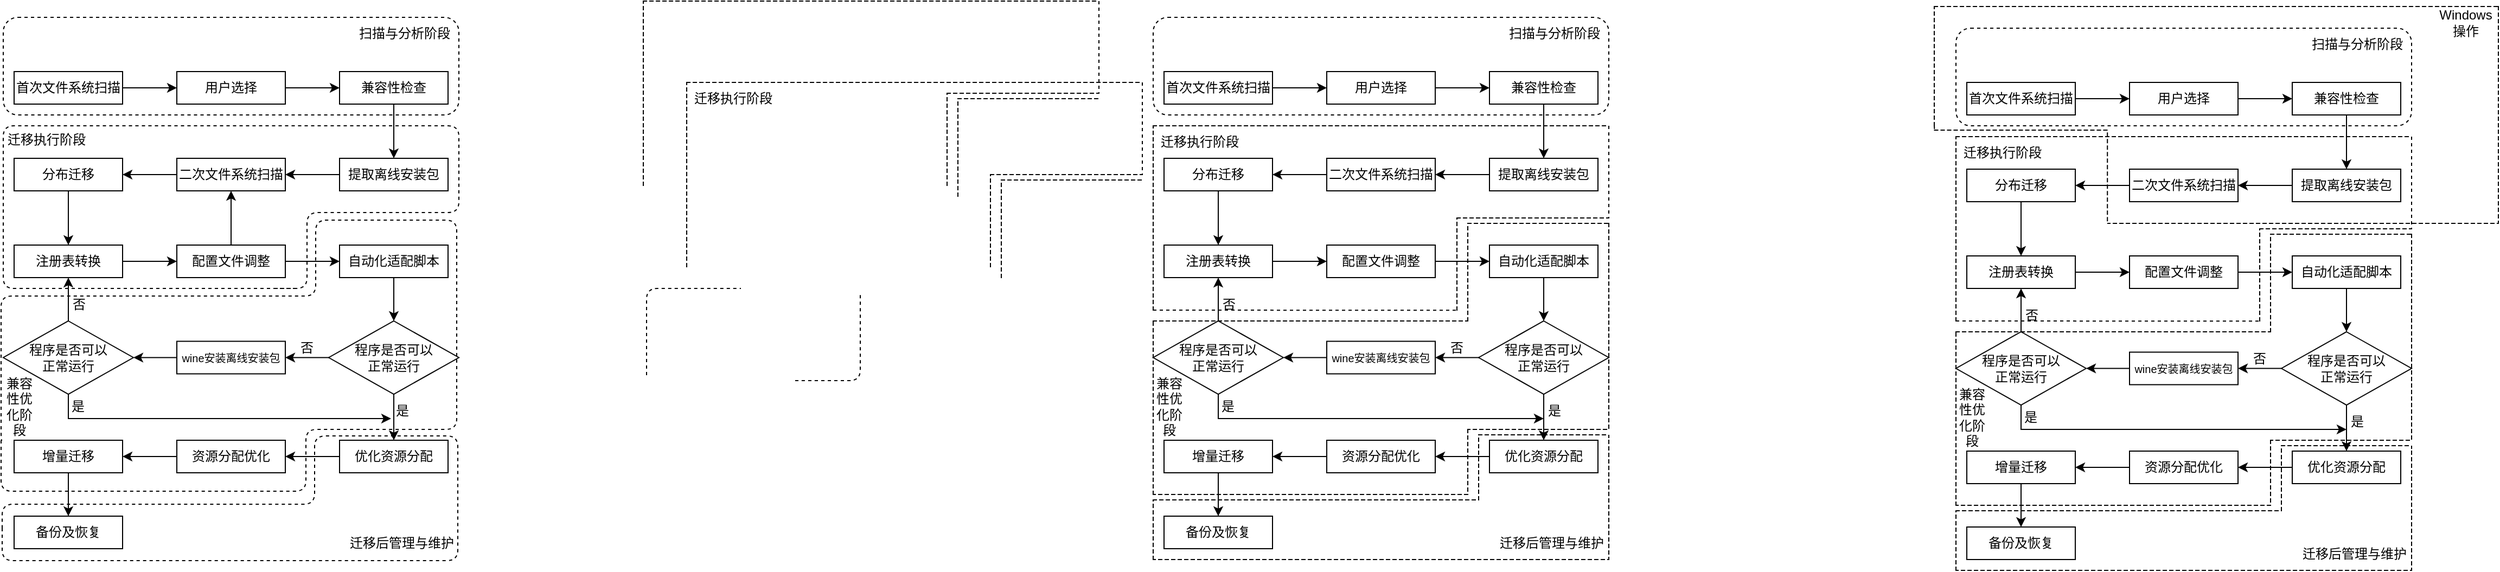 <mxfile version="24.7.7">
  <diagram name="第 1 页" id="iJOloe9h4fb-FLFsdx1a">
    <mxGraphModel dx="3088" dy="704" grid="1" gridSize="10" guides="1" tooltips="1" connect="1" arrows="1" fold="1" page="1" pageScale="1" pageWidth="827" pageHeight="1169" math="0" shadow="0">
      <root>
        <mxCell id="0" />
        <mxCell id="1" parent="0" />
        <mxCell id="-npDo6tnjvwdaDKvqoxq-53" style="edgeStyle=orthogonalEdgeStyle;rounded=0;orthogonalLoop=1;jettySize=auto;html=1;exitX=1;exitY=0.5;exitDx=0;exitDy=0;entryX=0;entryY=0.5;entryDx=0;entryDy=0;" edge="1" parent="1" source="-npDo6tnjvwdaDKvqoxq-4" target="-npDo6tnjvwdaDKvqoxq-5">
          <mxGeometry relative="1" as="geometry" />
        </mxCell>
        <mxCell id="-npDo6tnjvwdaDKvqoxq-4" value="用户选择" style="rounded=0;whiteSpace=wrap;html=1;" vertex="1" parent="1">
          <mxGeometry x="60" y="200" width="100" height="30" as="geometry" />
        </mxCell>
        <mxCell id="-npDo6tnjvwdaDKvqoxq-54" style="edgeStyle=orthogonalEdgeStyle;rounded=0;orthogonalLoop=1;jettySize=auto;html=1;exitX=0.5;exitY=1;exitDx=0;exitDy=0;entryX=0.5;entryY=0;entryDx=0;entryDy=0;" edge="1" parent="1" source="-npDo6tnjvwdaDKvqoxq-5" target="-npDo6tnjvwdaDKvqoxq-6">
          <mxGeometry relative="1" as="geometry" />
        </mxCell>
        <mxCell id="-npDo6tnjvwdaDKvqoxq-5" value="兼容性检查" style="rounded=0;whiteSpace=wrap;html=1;" vertex="1" parent="1">
          <mxGeometry x="210" y="200" width="100" height="30" as="geometry" />
        </mxCell>
        <mxCell id="-npDo6tnjvwdaDKvqoxq-55" style="edgeStyle=orthogonalEdgeStyle;rounded=0;orthogonalLoop=1;jettySize=auto;html=1;exitX=0;exitY=0.5;exitDx=0;exitDy=0;entryX=1;entryY=0.5;entryDx=0;entryDy=0;" edge="1" parent="1" source="-npDo6tnjvwdaDKvqoxq-6" target="-npDo6tnjvwdaDKvqoxq-8">
          <mxGeometry relative="1" as="geometry" />
        </mxCell>
        <mxCell id="-npDo6tnjvwdaDKvqoxq-6" value="提取离线安装包" style="rounded=0;whiteSpace=wrap;html=1;" vertex="1" parent="1">
          <mxGeometry x="210" y="280" width="100" height="30" as="geometry" />
        </mxCell>
        <mxCell id="-npDo6tnjvwdaDKvqoxq-56" style="edgeStyle=orthogonalEdgeStyle;rounded=0;orthogonalLoop=1;jettySize=auto;html=1;exitX=0;exitY=0.5;exitDx=0;exitDy=0;entryX=1;entryY=0.5;entryDx=0;entryDy=0;" edge="1" parent="1" source="-npDo6tnjvwdaDKvqoxq-8" target="-npDo6tnjvwdaDKvqoxq-9">
          <mxGeometry relative="1" as="geometry" />
        </mxCell>
        <mxCell id="-npDo6tnjvwdaDKvqoxq-8" value="二次文件系统扫描" style="rounded=0;whiteSpace=wrap;html=1;" vertex="1" parent="1">
          <mxGeometry x="60" y="280" width="100" height="30" as="geometry" />
        </mxCell>
        <mxCell id="-npDo6tnjvwdaDKvqoxq-57" style="edgeStyle=orthogonalEdgeStyle;rounded=0;orthogonalLoop=1;jettySize=auto;html=1;exitX=0.5;exitY=1;exitDx=0;exitDy=0;entryX=0.5;entryY=0;entryDx=0;entryDy=0;" edge="1" parent="1" source="-npDo6tnjvwdaDKvqoxq-9" target="-npDo6tnjvwdaDKvqoxq-10">
          <mxGeometry relative="1" as="geometry" />
        </mxCell>
        <mxCell id="-npDo6tnjvwdaDKvqoxq-9" value="分布迁移" style="rounded=0;whiteSpace=wrap;html=1;" vertex="1" parent="1">
          <mxGeometry x="-90" y="280" width="100" height="30" as="geometry" />
        </mxCell>
        <mxCell id="-npDo6tnjvwdaDKvqoxq-58" style="edgeStyle=orthogonalEdgeStyle;rounded=0;orthogonalLoop=1;jettySize=auto;html=1;exitX=1;exitY=0.5;exitDx=0;exitDy=0;entryX=0;entryY=0.5;entryDx=0;entryDy=0;" edge="1" parent="1" source="-npDo6tnjvwdaDKvqoxq-10" target="-npDo6tnjvwdaDKvqoxq-11">
          <mxGeometry relative="1" as="geometry" />
        </mxCell>
        <mxCell id="-npDo6tnjvwdaDKvqoxq-10" value="注册表转换" style="rounded=0;whiteSpace=wrap;html=1;" vertex="1" parent="1">
          <mxGeometry x="-90" y="360" width="100" height="30" as="geometry" />
        </mxCell>
        <mxCell id="-npDo6tnjvwdaDKvqoxq-59" style="edgeStyle=orthogonalEdgeStyle;rounded=0;orthogonalLoop=1;jettySize=auto;html=1;exitX=1;exitY=0.5;exitDx=0;exitDy=0;entryX=0;entryY=0.5;entryDx=0;entryDy=0;" edge="1" parent="1" source="-npDo6tnjvwdaDKvqoxq-11" target="-npDo6tnjvwdaDKvqoxq-12">
          <mxGeometry relative="1" as="geometry" />
        </mxCell>
        <mxCell id="-npDo6tnjvwdaDKvqoxq-11" value="配置文件调整" style="rounded=0;whiteSpace=wrap;html=1;" vertex="1" parent="1">
          <mxGeometry x="60" y="360" width="100" height="30" as="geometry" />
        </mxCell>
        <mxCell id="-npDo6tnjvwdaDKvqoxq-60" style="edgeStyle=orthogonalEdgeStyle;rounded=0;orthogonalLoop=1;jettySize=auto;html=1;exitX=0.5;exitY=1;exitDx=0;exitDy=0;entryX=0.5;entryY=0;entryDx=0;entryDy=0;" edge="1" parent="1" source="-npDo6tnjvwdaDKvqoxq-12" target="-npDo6tnjvwdaDKvqoxq-14">
          <mxGeometry relative="1" as="geometry" />
        </mxCell>
        <mxCell id="-npDo6tnjvwdaDKvqoxq-12" value="自动化适配脚本" style="rounded=0;whiteSpace=wrap;html=1;" vertex="1" parent="1">
          <mxGeometry x="210" y="360" width="100" height="30" as="geometry" />
        </mxCell>
        <mxCell id="-npDo6tnjvwdaDKvqoxq-61" style="edgeStyle=orthogonalEdgeStyle;rounded=0;orthogonalLoop=1;jettySize=auto;html=1;exitX=0;exitY=0.5;exitDx=0;exitDy=0;entryX=1;entryY=0.5;entryDx=0;entryDy=0;" edge="1" parent="1" source="-npDo6tnjvwdaDKvqoxq-14" target="-npDo6tnjvwdaDKvqoxq-20">
          <mxGeometry relative="1" as="geometry" />
        </mxCell>
        <mxCell id="-npDo6tnjvwdaDKvqoxq-64" style="edgeStyle=orthogonalEdgeStyle;rounded=0;orthogonalLoop=1;jettySize=auto;html=1;exitX=0.5;exitY=1;exitDx=0;exitDy=0;entryX=0.5;entryY=0;entryDx=0;entryDy=0;" edge="1" parent="1" source="-npDo6tnjvwdaDKvqoxq-14" target="-npDo6tnjvwdaDKvqoxq-15">
          <mxGeometry relative="1" as="geometry" />
        </mxCell>
        <mxCell id="-npDo6tnjvwdaDKvqoxq-14" value="程序是否可以&lt;div&gt;正常运行&lt;/div&gt;" style="rhombus;whiteSpace=wrap;html=1;" vertex="1" parent="1">
          <mxGeometry x="200" y="430" width="120" height="67.5" as="geometry" />
        </mxCell>
        <mxCell id="-npDo6tnjvwdaDKvqoxq-65" style="edgeStyle=orthogonalEdgeStyle;rounded=0;orthogonalLoop=1;jettySize=auto;html=1;exitX=0;exitY=0.5;exitDx=0;exitDy=0;entryX=1;entryY=0.5;entryDx=0;entryDy=0;" edge="1" parent="1" source="-npDo6tnjvwdaDKvqoxq-15" target="-npDo6tnjvwdaDKvqoxq-16">
          <mxGeometry relative="1" as="geometry" />
        </mxCell>
        <mxCell id="-npDo6tnjvwdaDKvqoxq-15" value="优化资源分配" style="rounded=0;whiteSpace=wrap;html=1;" vertex="1" parent="1">
          <mxGeometry x="210" y="540" width="100" height="30" as="geometry" />
        </mxCell>
        <mxCell id="-npDo6tnjvwdaDKvqoxq-66" style="edgeStyle=orthogonalEdgeStyle;rounded=0;orthogonalLoop=1;jettySize=auto;html=1;exitX=0;exitY=0.5;exitDx=0;exitDy=0;entryX=1;entryY=0.5;entryDx=0;entryDy=0;" edge="1" parent="1" source="-npDo6tnjvwdaDKvqoxq-16" target="-npDo6tnjvwdaDKvqoxq-17">
          <mxGeometry relative="1" as="geometry" />
        </mxCell>
        <mxCell id="-npDo6tnjvwdaDKvqoxq-16" value="资源分配优化" style="rounded=0;whiteSpace=wrap;html=1;" vertex="1" parent="1">
          <mxGeometry x="60" y="540" width="100" height="30" as="geometry" />
        </mxCell>
        <mxCell id="-npDo6tnjvwdaDKvqoxq-67" style="edgeStyle=orthogonalEdgeStyle;rounded=0;orthogonalLoop=1;jettySize=auto;html=1;exitX=0.5;exitY=1;exitDx=0;exitDy=0;entryX=0.5;entryY=0;entryDx=0;entryDy=0;" edge="1" parent="1" source="-npDo6tnjvwdaDKvqoxq-17" target="-npDo6tnjvwdaDKvqoxq-18">
          <mxGeometry relative="1" as="geometry" />
        </mxCell>
        <mxCell id="-npDo6tnjvwdaDKvqoxq-17" value="增量迁移" style="rounded=0;whiteSpace=wrap;html=1;" vertex="1" parent="1">
          <mxGeometry x="-90" y="540" width="100" height="30" as="geometry" />
        </mxCell>
        <mxCell id="-npDo6tnjvwdaDKvqoxq-18" value="备份及恢复" style="rounded=0;whiteSpace=wrap;html=1;" vertex="1" parent="1">
          <mxGeometry x="-90" y="610" width="100" height="30" as="geometry" />
        </mxCell>
        <mxCell id="-npDo6tnjvwdaDKvqoxq-52" style="edgeStyle=orthogonalEdgeStyle;rounded=0;orthogonalLoop=1;jettySize=auto;html=1;exitX=1;exitY=0.5;exitDx=0;exitDy=0;entryX=0;entryY=0.5;entryDx=0;entryDy=0;" edge="1" parent="1" source="-npDo6tnjvwdaDKvqoxq-19" target="-npDo6tnjvwdaDKvqoxq-4">
          <mxGeometry relative="1" as="geometry" />
        </mxCell>
        <mxCell id="-npDo6tnjvwdaDKvqoxq-19" value="首次文件系统扫描" style="rounded=0;whiteSpace=wrap;html=1;" vertex="1" parent="1">
          <mxGeometry x="-90" y="200" width="100" height="30" as="geometry" />
        </mxCell>
        <mxCell id="-npDo6tnjvwdaDKvqoxq-63" style="edgeStyle=orthogonalEdgeStyle;rounded=0;orthogonalLoop=1;jettySize=auto;html=1;exitX=0;exitY=0.5;exitDx=0;exitDy=0;entryX=1;entryY=0.5;entryDx=0;entryDy=0;" edge="1" parent="1" source="-npDo6tnjvwdaDKvqoxq-20" target="-npDo6tnjvwdaDKvqoxq-21">
          <mxGeometry relative="1" as="geometry" />
        </mxCell>
        <mxCell id="-npDo6tnjvwdaDKvqoxq-20" value="wine安装离线安装包" style="rounded=0;whiteSpace=wrap;html=1;fontSize=10;" vertex="1" parent="1">
          <mxGeometry x="60" y="448.75" width="100" height="30" as="geometry" />
        </mxCell>
        <mxCell id="-npDo6tnjvwdaDKvqoxq-69" style="edgeStyle=orthogonalEdgeStyle;rounded=0;orthogonalLoop=1;jettySize=auto;html=1;exitX=0.5;exitY=0;exitDx=0;exitDy=0;entryX=0.5;entryY=1;entryDx=0;entryDy=0;" edge="1" parent="1" source="-npDo6tnjvwdaDKvqoxq-21" target="-npDo6tnjvwdaDKvqoxq-10">
          <mxGeometry relative="1" as="geometry" />
        </mxCell>
        <mxCell id="-npDo6tnjvwdaDKvqoxq-21" value="程序是否可以&lt;div&gt;正常运行&lt;/div&gt;" style="rhombus;whiteSpace=wrap;html=1;" vertex="1" parent="1">
          <mxGeometry x="-100" y="430" width="120" height="67.5" as="geometry" />
        </mxCell>
        <mxCell id="-npDo6tnjvwdaDKvqoxq-62" value="否" style="text;strokeColor=none;align=center;fillColor=none;html=1;verticalAlign=middle;whiteSpace=wrap;rounded=0;" vertex="1" parent="1">
          <mxGeometry x="150" y="440" width="60" height="30" as="geometry" />
        </mxCell>
        <mxCell id="-npDo6tnjvwdaDKvqoxq-68" value="是" style="text;strokeColor=none;align=center;fillColor=none;html=1;verticalAlign=middle;whiteSpace=wrap;rounded=0;" vertex="1" parent="1">
          <mxGeometry x="240" y="497.5" width="60" height="30" as="geometry" />
        </mxCell>
        <mxCell id="-npDo6tnjvwdaDKvqoxq-70" value="否" style="text;strokeColor=none;align=center;fillColor=none;html=1;verticalAlign=middle;whiteSpace=wrap;rounded=0;" vertex="1" parent="1">
          <mxGeometry x="-60" y="400" width="60" height="30" as="geometry" />
        </mxCell>
        <mxCell id="-npDo6tnjvwdaDKvqoxq-71" style="edgeStyle=orthogonalEdgeStyle;rounded=0;orthogonalLoop=1;jettySize=auto;html=1;exitX=0.5;exitY=1;exitDx=0;exitDy=0;entryX=0.333;entryY=0.75;entryDx=0;entryDy=0;entryPerimeter=0;" edge="1" parent="1" source="-npDo6tnjvwdaDKvqoxq-21" target="-npDo6tnjvwdaDKvqoxq-68">
          <mxGeometry relative="1" as="geometry" />
        </mxCell>
        <mxCell id="-npDo6tnjvwdaDKvqoxq-72" value="是" style="text;strokeColor=none;align=center;fillColor=none;html=1;verticalAlign=middle;whiteSpace=wrap;rounded=0;" vertex="1" parent="1">
          <mxGeometry x="-61" y="494" width="60" height="30" as="geometry" />
        </mxCell>
        <mxCell id="-npDo6tnjvwdaDKvqoxq-74" value="" style="rounded=1;whiteSpace=wrap;html=1;fillColor=none;dashed=1;" vertex="1" parent="1">
          <mxGeometry x="-100" y="150" width="420" height="90" as="geometry" />
        </mxCell>
        <mxCell id="-npDo6tnjvwdaDKvqoxq-75" value="扫描与分析阶段" style="text;strokeColor=none;align=center;fillColor=none;html=1;verticalAlign=middle;whiteSpace=wrap;rounded=0;" vertex="1" parent="1">
          <mxGeometry x="220" y="150" width="100" height="30" as="geometry" />
        </mxCell>
        <mxCell id="-npDo6tnjvwdaDKvqoxq-87" value="" style="edgeStyle=none;orthogonalLoop=1;jettySize=auto;html=1;rounded=0;" edge="1" parent="1">
          <mxGeometry width="80" relative="1" as="geometry">
            <mxPoint x="320" y="300" as="sourcePoint" />
            <mxPoint x="320" y="300" as="targetPoint" />
            <Array as="points" />
          </mxGeometry>
        </mxCell>
        <mxCell id="-npDo6tnjvwdaDKvqoxq-94" style="edgeStyle=none;rounded=0;orthogonalLoop=1;jettySize=auto;html=1;exitX=0;exitY=1;exitDx=0;exitDy=0;entryX=0.676;entryY=1.001;entryDx=0;entryDy=0;entryPerimeter=0;dashed=1;endArrow=none;endFill=0;" edge="1" parent="1" source="-npDo6tnjvwdaDKvqoxq-92">
          <mxGeometry relative="1" as="geometry">
            <mxPoint x="-103.92" y="420" as="sourcePoint" />
            <mxPoint x="180.0" y="420.16" as="targetPoint" />
          </mxGeometry>
        </mxCell>
        <mxCell id="-npDo6tnjvwdaDKvqoxq-96" value="" style="group;rounded=1;dashed=1;" vertex="1" connectable="0" parent="1">
          <mxGeometry x="-100" y="250" width="420" height="180" as="geometry" />
        </mxCell>
        <mxCell id="-npDo6tnjvwdaDKvqoxq-92" value="" style="shape=partialRectangle;whiteSpace=wrap;html=1;bottom=0;right=0;fillColor=none;dashed=1;" vertex="1" parent="-npDo6tnjvwdaDKvqoxq-96">
          <mxGeometry width="420" height="170" as="geometry" />
        </mxCell>
        <mxCell id="-npDo6tnjvwdaDKvqoxq-93" value="" style="shape=partialRectangle;whiteSpace=wrap;html=1;bottom=0;right=0;fillColor=none;dashed=1;" vertex="1" parent="-npDo6tnjvwdaDKvqoxq-96">
          <mxGeometry x="280" y="85" width="140" height="85" as="geometry" />
        </mxCell>
        <mxCell id="-npDo6tnjvwdaDKvqoxq-95" style="edgeStyle=none;rounded=0;orthogonalLoop=1;jettySize=auto;html=1;exitX=1;exitY=0;exitDx=0;exitDy=0;entryX=1;entryY=0.5;entryDx=0;entryDy=0;dashed=1;endArrow=none;endFill=0;" edge="1" parent="-npDo6tnjvwdaDKvqoxq-96" source="-npDo6tnjvwdaDKvqoxq-92" target="-npDo6tnjvwdaDKvqoxq-92">
          <mxGeometry relative="1" as="geometry" />
        </mxCell>
        <mxCell id="-npDo6tnjvwdaDKvqoxq-97" value="迁移执行阶段" style="text;strokeColor=none;align=center;fillColor=none;html=1;verticalAlign=middle;whiteSpace=wrap;rounded=0;" vertex="1" parent="-npDo6tnjvwdaDKvqoxq-96">
          <mxGeometry x="3" width="80" height="30" as="geometry" />
        </mxCell>
        <mxCell id="-npDo6tnjvwdaDKvqoxq-98" value="" style="shape=partialRectangle;whiteSpace=wrap;html=1;bottom=0;right=0;fillColor=none;dashed=1;" vertex="1" parent="-npDo6tnjvwdaDKvqoxq-96">
          <mxGeometry x="290" y="90" width="130" height="90" as="geometry" />
        </mxCell>
        <mxCell id="-npDo6tnjvwdaDKvqoxq-99" value="" style="shape=partialRectangle;whiteSpace=wrap;html=1;bottom=0;right=0;fillColor=none;dashed=1;" vertex="1" parent="1">
          <mxGeometry x="-100" y="430" width="290" height="160" as="geometry" />
        </mxCell>
        <mxCell id="-npDo6tnjvwdaDKvqoxq-100" value="" style="shape=partialRectangle;whiteSpace=wrap;html=1;top=0;left=0;fillColor=none;dashed=1;" vertex="1" parent="1">
          <mxGeometry x="-100" y="530" width="290" height="60" as="geometry" />
        </mxCell>
        <mxCell id="-npDo6tnjvwdaDKvqoxq-101" value="" style="shape=partialRectangle;whiteSpace=wrap;html=1;top=0;left=0;fillColor=none;dashed=1;" vertex="1" parent="1">
          <mxGeometry x="190" y="340" width="130" height="190" as="geometry" />
        </mxCell>
        <mxCell id="-npDo6tnjvwdaDKvqoxq-103" value="兼容性优化阶段" style="text;strokeColor=none;align=center;fillColor=none;html=1;verticalAlign=middle;whiteSpace=wrap;rounded=0;" vertex="1" parent="1">
          <mxGeometry x="-100" y="494" width="30" height="30" as="geometry" />
        </mxCell>
        <mxCell id="-npDo6tnjvwdaDKvqoxq-106" value="" style="shape=partialRectangle;whiteSpace=wrap;html=1;bottom=0;right=0;fillColor=none;dashed=1;" vertex="1" parent="1">
          <mxGeometry x="-100" y="595" width="300" height="55" as="geometry" />
        </mxCell>
        <mxCell id="-npDo6tnjvwdaDKvqoxq-107" value="" style="shape=partialRectangle;whiteSpace=wrap;html=1;bottom=0;right=0;fillColor=none;dashed=1;" vertex="1" parent="1">
          <mxGeometry x="200" y="535" width="120" height="60" as="geometry" />
        </mxCell>
        <mxCell id="-npDo6tnjvwdaDKvqoxq-109" value="" style="shape=partialRectangle;whiteSpace=wrap;html=1;top=0;left=0;fillColor=none;dashed=1;" vertex="1" parent="1">
          <mxGeometry x="-100" y="540" width="420" height="110" as="geometry" />
        </mxCell>
        <mxCell id="-npDo6tnjvwdaDKvqoxq-110" style="edgeStyle=none;rounded=0;orthogonalLoop=1;jettySize=auto;html=1;exitX=1;exitY=0;exitDx=0;exitDy=0;entryX=1;entryY=0.084;entryDx=0;entryDy=0;entryPerimeter=0;endArrow=none;endFill=0;dashed=1;" edge="1" parent="1" source="-npDo6tnjvwdaDKvqoxq-107" target="-npDo6tnjvwdaDKvqoxq-107">
          <mxGeometry relative="1" as="geometry" />
        </mxCell>
        <mxCell id="-npDo6tnjvwdaDKvqoxq-111" value="迁移后管理与维护" style="text;strokeColor=none;align=center;fillColor=none;html=1;verticalAlign=middle;whiteSpace=wrap;rounded=0;" vertex="1" parent="1">
          <mxGeometry x="215" y="620" width="105" height="30" as="geometry" />
        </mxCell>
        <mxCell id="-npDo6tnjvwdaDKvqoxq-112" style="edgeStyle=orthogonalEdgeStyle;rounded=0;orthogonalLoop=1;jettySize=auto;html=1;exitX=1;exitY=0.5;exitDx=0;exitDy=0;entryX=0;entryY=0.5;entryDx=0;entryDy=0;" edge="1" parent="1" source="-npDo6tnjvwdaDKvqoxq-113" target="-npDo6tnjvwdaDKvqoxq-115">
          <mxGeometry relative="1" as="geometry" />
        </mxCell>
        <mxCell id="-npDo6tnjvwdaDKvqoxq-113" value="用户选择" style="rounded=0;whiteSpace=wrap;html=1;" vertex="1" parent="1">
          <mxGeometry x="800" y="210" width="100" height="30" as="geometry" />
        </mxCell>
        <mxCell id="-npDo6tnjvwdaDKvqoxq-114" style="edgeStyle=orthogonalEdgeStyle;rounded=0;orthogonalLoop=1;jettySize=auto;html=1;exitX=0.5;exitY=1;exitDx=0;exitDy=0;entryX=0.5;entryY=0;entryDx=0;entryDy=0;" edge="1" parent="1" source="-npDo6tnjvwdaDKvqoxq-115" target="-npDo6tnjvwdaDKvqoxq-117">
          <mxGeometry relative="1" as="geometry" />
        </mxCell>
        <mxCell id="-npDo6tnjvwdaDKvqoxq-115" value="兼容性检查" style="rounded=0;whiteSpace=wrap;html=1;" vertex="1" parent="1">
          <mxGeometry x="950" y="210" width="100" height="30" as="geometry" />
        </mxCell>
        <mxCell id="-npDo6tnjvwdaDKvqoxq-116" style="edgeStyle=orthogonalEdgeStyle;rounded=0;orthogonalLoop=1;jettySize=auto;html=1;exitX=0;exitY=0.5;exitDx=0;exitDy=0;entryX=1;entryY=0.5;entryDx=0;entryDy=0;" edge="1" parent="1" source="-npDo6tnjvwdaDKvqoxq-117" target="-npDo6tnjvwdaDKvqoxq-119">
          <mxGeometry relative="1" as="geometry" />
        </mxCell>
        <mxCell id="-npDo6tnjvwdaDKvqoxq-117" value="提取离线安装包" style="rounded=0;whiteSpace=wrap;html=1;" vertex="1" parent="1">
          <mxGeometry x="950" y="290" width="100" height="30" as="geometry" />
        </mxCell>
        <mxCell id="-npDo6tnjvwdaDKvqoxq-118" style="edgeStyle=orthogonalEdgeStyle;rounded=0;orthogonalLoop=1;jettySize=auto;html=1;exitX=0;exitY=0.5;exitDx=0;exitDy=0;entryX=1;entryY=0.5;entryDx=0;entryDy=0;" edge="1" parent="1" source="-npDo6tnjvwdaDKvqoxq-119" target="-npDo6tnjvwdaDKvqoxq-121">
          <mxGeometry relative="1" as="geometry" />
        </mxCell>
        <mxCell id="-npDo6tnjvwdaDKvqoxq-119" value="二次文件系统扫描" style="rounded=0;whiteSpace=wrap;html=1;" vertex="1" parent="1">
          <mxGeometry x="800" y="290" width="100" height="30" as="geometry" />
        </mxCell>
        <mxCell id="-npDo6tnjvwdaDKvqoxq-120" style="edgeStyle=orthogonalEdgeStyle;rounded=0;orthogonalLoop=1;jettySize=auto;html=1;exitX=0.5;exitY=1;exitDx=0;exitDy=0;entryX=0.5;entryY=0;entryDx=0;entryDy=0;" edge="1" parent="1" source="-npDo6tnjvwdaDKvqoxq-121" target="-npDo6tnjvwdaDKvqoxq-123">
          <mxGeometry relative="1" as="geometry" />
        </mxCell>
        <mxCell id="-npDo6tnjvwdaDKvqoxq-121" value="分布迁移" style="rounded=0;whiteSpace=wrap;html=1;" vertex="1" parent="1">
          <mxGeometry x="650" y="290" width="100" height="30" as="geometry" />
        </mxCell>
        <mxCell id="-npDo6tnjvwdaDKvqoxq-122" style="edgeStyle=orthogonalEdgeStyle;rounded=0;orthogonalLoop=1;jettySize=auto;html=1;exitX=1;exitY=0.5;exitDx=0;exitDy=0;entryX=0;entryY=0.5;entryDx=0;entryDy=0;" edge="1" parent="1" source="-npDo6tnjvwdaDKvqoxq-123" target="-npDo6tnjvwdaDKvqoxq-125">
          <mxGeometry relative="1" as="geometry" />
        </mxCell>
        <mxCell id="-npDo6tnjvwdaDKvqoxq-123" value="注册表转换" style="rounded=0;whiteSpace=wrap;html=1;" vertex="1" parent="1">
          <mxGeometry x="650" y="370" width="100" height="30" as="geometry" />
        </mxCell>
        <mxCell id="-npDo6tnjvwdaDKvqoxq-124" style="edgeStyle=orthogonalEdgeStyle;rounded=0;orthogonalLoop=1;jettySize=auto;html=1;exitX=1;exitY=0.5;exitDx=0;exitDy=0;entryX=0;entryY=0.5;entryDx=0;entryDy=0;" edge="1" parent="1" source="-npDo6tnjvwdaDKvqoxq-125" target="-npDo6tnjvwdaDKvqoxq-127">
          <mxGeometry relative="1" as="geometry" />
        </mxCell>
        <mxCell id="-npDo6tnjvwdaDKvqoxq-125" value="配置文件调整" style="rounded=0;whiteSpace=wrap;html=1;" vertex="1" parent="1">
          <mxGeometry x="800" y="370" width="100" height="30" as="geometry" />
        </mxCell>
        <mxCell id="-npDo6tnjvwdaDKvqoxq-126" style="edgeStyle=orthogonalEdgeStyle;rounded=0;orthogonalLoop=1;jettySize=auto;html=1;exitX=0.5;exitY=1;exitDx=0;exitDy=0;entryX=0.5;entryY=0;entryDx=0;entryDy=0;" edge="1" parent="1" source="-npDo6tnjvwdaDKvqoxq-127" target="-npDo6tnjvwdaDKvqoxq-130">
          <mxGeometry relative="1" as="geometry" />
        </mxCell>
        <mxCell id="-npDo6tnjvwdaDKvqoxq-127" value="自动化适配脚本" style="rounded=0;whiteSpace=wrap;html=1;" vertex="1" parent="1">
          <mxGeometry x="950" y="370" width="100" height="30" as="geometry" />
        </mxCell>
        <mxCell id="-npDo6tnjvwdaDKvqoxq-128" style="edgeStyle=orthogonalEdgeStyle;rounded=0;orthogonalLoop=1;jettySize=auto;html=1;exitX=0;exitY=0.5;exitDx=0;exitDy=0;entryX=1;entryY=0.5;entryDx=0;entryDy=0;" edge="1" parent="1" source="-npDo6tnjvwdaDKvqoxq-130" target="-npDo6tnjvwdaDKvqoxq-141">
          <mxGeometry relative="1" as="geometry" />
        </mxCell>
        <mxCell id="-npDo6tnjvwdaDKvqoxq-129" style="edgeStyle=orthogonalEdgeStyle;rounded=0;orthogonalLoop=1;jettySize=auto;html=1;exitX=0.5;exitY=1;exitDx=0;exitDy=0;entryX=0.5;entryY=0;entryDx=0;entryDy=0;" edge="1" parent="1" source="-npDo6tnjvwdaDKvqoxq-130" target="-npDo6tnjvwdaDKvqoxq-132">
          <mxGeometry relative="1" as="geometry" />
        </mxCell>
        <mxCell id="-npDo6tnjvwdaDKvqoxq-130" value="程序是否可以&lt;div&gt;正常运行&lt;/div&gt;" style="rhombus;whiteSpace=wrap;html=1;" vertex="1" parent="1">
          <mxGeometry x="940" y="440" width="120" height="67.5" as="geometry" />
        </mxCell>
        <mxCell id="-npDo6tnjvwdaDKvqoxq-131" style="edgeStyle=orthogonalEdgeStyle;rounded=0;orthogonalLoop=1;jettySize=auto;html=1;exitX=0;exitY=0.5;exitDx=0;exitDy=0;entryX=1;entryY=0.5;entryDx=0;entryDy=0;" edge="1" parent="1" source="-npDo6tnjvwdaDKvqoxq-132" target="-npDo6tnjvwdaDKvqoxq-134">
          <mxGeometry relative="1" as="geometry" />
        </mxCell>
        <mxCell id="-npDo6tnjvwdaDKvqoxq-132" value="优化资源分配" style="rounded=0;whiteSpace=wrap;html=1;" vertex="1" parent="1">
          <mxGeometry x="950" y="550" width="100" height="30" as="geometry" />
        </mxCell>
        <mxCell id="-npDo6tnjvwdaDKvqoxq-133" style="edgeStyle=orthogonalEdgeStyle;rounded=0;orthogonalLoop=1;jettySize=auto;html=1;exitX=0;exitY=0.5;exitDx=0;exitDy=0;entryX=1;entryY=0.5;entryDx=0;entryDy=0;" edge="1" parent="1" source="-npDo6tnjvwdaDKvqoxq-134" target="-npDo6tnjvwdaDKvqoxq-136">
          <mxGeometry relative="1" as="geometry" />
        </mxCell>
        <mxCell id="-npDo6tnjvwdaDKvqoxq-134" value="资源分配优化" style="rounded=0;whiteSpace=wrap;html=1;" vertex="1" parent="1">
          <mxGeometry x="800" y="550" width="100" height="30" as="geometry" />
        </mxCell>
        <mxCell id="-npDo6tnjvwdaDKvqoxq-135" style="edgeStyle=orthogonalEdgeStyle;rounded=0;orthogonalLoop=1;jettySize=auto;html=1;exitX=0.5;exitY=1;exitDx=0;exitDy=0;entryX=0.5;entryY=0;entryDx=0;entryDy=0;" edge="1" parent="1" source="-npDo6tnjvwdaDKvqoxq-136" target="-npDo6tnjvwdaDKvqoxq-137">
          <mxGeometry relative="1" as="geometry" />
        </mxCell>
        <mxCell id="-npDo6tnjvwdaDKvqoxq-136" value="增量迁移" style="rounded=0;whiteSpace=wrap;html=1;" vertex="1" parent="1">
          <mxGeometry x="650" y="550" width="100" height="30" as="geometry" />
        </mxCell>
        <mxCell id="-npDo6tnjvwdaDKvqoxq-137" value="备份及恢复" style="rounded=0;whiteSpace=wrap;html=1;" vertex="1" parent="1">
          <mxGeometry x="650" y="620" width="100" height="30" as="geometry" />
        </mxCell>
        <mxCell id="-npDo6tnjvwdaDKvqoxq-138" style="edgeStyle=orthogonalEdgeStyle;rounded=0;orthogonalLoop=1;jettySize=auto;html=1;exitX=1;exitY=0.5;exitDx=0;exitDy=0;entryX=0;entryY=0.5;entryDx=0;entryDy=0;" edge="1" parent="1" source="-npDo6tnjvwdaDKvqoxq-139" target="-npDo6tnjvwdaDKvqoxq-113">
          <mxGeometry relative="1" as="geometry" />
        </mxCell>
        <mxCell id="-npDo6tnjvwdaDKvqoxq-139" value="首次文件系统扫描" style="rounded=0;whiteSpace=wrap;html=1;" vertex="1" parent="1">
          <mxGeometry x="650" y="210" width="100" height="30" as="geometry" />
        </mxCell>
        <mxCell id="-npDo6tnjvwdaDKvqoxq-140" style="edgeStyle=orthogonalEdgeStyle;rounded=0;orthogonalLoop=1;jettySize=auto;html=1;exitX=0;exitY=0.5;exitDx=0;exitDy=0;entryX=1;entryY=0.5;entryDx=0;entryDy=0;" edge="1" parent="1" source="-npDo6tnjvwdaDKvqoxq-141" target="-npDo6tnjvwdaDKvqoxq-143">
          <mxGeometry relative="1" as="geometry" />
        </mxCell>
        <mxCell id="-npDo6tnjvwdaDKvqoxq-141" value="wine安装离线安装包" style="rounded=0;whiteSpace=wrap;html=1;fontSize=10;" vertex="1" parent="1">
          <mxGeometry x="800" y="458.75" width="100" height="30" as="geometry" />
        </mxCell>
        <mxCell id="-npDo6tnjvwdaDKvqoxq-142" style="edgeStyle=orthogonalEdgeStyle;rounded=0;orthogonalLoop=1;jettySize=auto;html=1;exitX=0.5;exitY=0;exitDx=0;exitDy=0;entryX=0.5;entryY=1;entryDx=0;entryDy=0;" edge="1" parent="1" source="-npDo6tnjvwdaDKvqoxq-143" target="-npDo6tnjvwdaDKvqoxq-123">
          <mxGeometry relative="1" as="geometry" />
        </mxCell>
        <mxCell id="-npDo6tnjvwdaDKvqoxq-143" value="程序是否可以&lt;div&gt;正常运行&lt;/div&gt;" style="rhombus;whiteSpace=wrap;html=1;" vertex="1" parent="1">
          <mxGeometry x="640" y="440" width="120" height="67.5" as="geometry" />
        </mxCell>
        <mxCell id="-npDo6tnjvwdaDKvqoxq-144" value="否" style="text;strokeColor=none;align=center;fillColor=none;html=1;verticalAlign=middle;whiteSpace=wrap;rounded=0;" vertex="1" parent="1">
          <mxGeometry x="890" y="450" width="60" height="30" as="geometry" />
        </mxCell>
        <mxCell id="-npDo6tnjvwdaDKvqoxq-145" value="是" style="text;strokeColor=none;align=center;fillColor=none;html=1;verticalAlign=middle;whiteSpace=wrap;rounded=0;" vertex="1" parent="1">
          <mxGeometry x="980" y="507.5" width="60" height="30" as="geometry" />
        </mxCell>
        <mxCell id="-npDo6tnjvwdaDKvqoxq-146" value="否" style="text;strokeColor=none;align=center;fillColor=none;html=1;verticalAlign=middle;whiteSpace=wrap;rounded=0;" vertex="1" parent="1">
          <mxGeometry x="680" y="410" width="60" height="30" as="geometry" />
        </mxCell>
        <mxCell id="-npDo6tnjvwdaDKvqoxq-147" style="edgeStyle=orthogonalEdgeStyle;rounded=0;orthogonalLoop=1;jettySize=auto;html=1;exitX=0.5;exitY=1;exitDx=0;exitDy=0;entryX=0.333;entryY=0.75;entryDx=0;entryDy=0;entryPerimeter=0;" edge="1" parent="1" source="-npDo6tnjvwdaDKvqoxq-143" target="-npDo6tnjvwdaDKvqoxq-145">
          <mxGeometry relative="1" as="geometry" />
        </mxCell>
        <mxCell id="-npDo6tnjvwdaDKvqoxq-148" value="是" style="text;strokeColor=none;align=center;fillColor=none;html=1;verticalAlign=middle;whiteSpace=wrap;rounded=0;" vertex="1" parent="1">
          <mxGeometry x="679" y="504" width="60" height="30" as="geometry" />
        </mxCell>
        <mxCell id="-npDo6tnjvwdaDKvqoxq-149" value="" style="rounded=1;whiteSpace=wrap;html=1;fillColor=none;dashed=1;" vertex="1" parent="1">
          <mxGeometry x="640" y="160" width="420" height="90" as="geometry" />
        </mxCell>
        <mxCell id="-npDo6tnjvwdaDKvqoxq-150" value="扫描与分析阶段" style="text;strokeColor=none;align=center;fillColor=none;html=1;verticalAlign=middle;whiteSpace=wrap;rounded=0;" vertex="1" parent="1">
          <mxGeometry x="960" y="160" width="100" height="30" as="geometry" />
        </mxCell>
        <mxCell id="-npDo6tnjvwdaDKvqoxq-151" value="" style="edgeStyle=none;orthogonalLoop=1;jettySize=auto;html=1;rounded=0;" edge="1" parent="1">
          <mxGeometry width="80" relative="1" as="geometry">
            <mxPoint x="1060" y="310" as="sourcePoint" />
            <mxPoint x="1060" y="310" as="targetPoint" />
            <Array as="points" />
          </mxGeometry>
        </mxCell>
        <mxCell id="-npDo6tnjvwdaDKvqoxq-152" style="edgeStyle=none;rounded=0;orthogonalLoop=1;jettySize=auto;html=1;exitX=0;exitY=1;exitDx=0;exitDy=0;entryX=0.676;entryY=1.001;entryDx=0;entryDy=0;entryPerimeter=0;dashed=1;endArrow=none;endFill=0;" edge="1" parent="1" source="-npDo6tnjvwdaDKvqoxq-154">
          <mxGeometry relative="1" as="geometry">
            <mxPoint x="636.08" y="430" as="sourcePoint" />
            <mxPoint x="920.0" y="430.16" as="targetPoint" />
          </mxGeometry>
        </mxCell>
        <mxCell id="-npDo6tnjvwdaDKvqoxq-153" value="" style="group;rounded=1;dashed=1;" vertex="1" connectable="0" parent="1">
          <mxGeometry x="640" y="260" width="420" height="180" as="geometry" />
        </mxCell>
        <mxCell id="-npDo6tnjvwdaDKvqoxq-154" value="" style="shape=partialRectangle;whiteSpace=wrap;html=1;bottom=0;right=0;fillColor=none;dashed=1;" vertex="1" parent="-npDo6tnjvwdaDKvqoxq-153">
          <mxGeometry width="420" height="170" as="geometry" />
        </mxCell>
        <mxCell id="-npDo6tnjvwdaDKvqoxq-155" value="" style="shape=partialRectangle;whiteSpace=wrap;html=1;bottom=0;right=0;fillColor=none;dashed=1;" vertex="1" parent="-npDo6tnjvwdaDKvqoxq-153">
          <mxGeometry x="280" y="85" width="140" height="85" as="geometry" />
        </mxCell>
        <mxCell id="-npDo6tnjvwdaDKvqoxq-156" style="edgeStyle=none;rounded=0;orthogonalLoop=1;jettySize=auto;html=1;exitX=1;exitY=0;exitDx=0;exitDy=0;entryX=1;entryY=0.5;entryDx=0;entryDy=0;dashed=1;endArrow=none;endFill=0;" edge="1" parent="-npDo6tnjvwdaDKvqoxq-153" source="-npDo6tnjvwdaDKvqoxq-154" target="-npDo6tnjvwdaDKvqoxq-154">
          <mxGeometry relative="1" as="geometry" />
        </mxCell>
        <mxCell id="-npDo6tnjvwdaDKvqoxq-157" value="迁移执行阶段" style="text;strokeColor=none;align=center;fillColor=none;html=1;verticalAlign=middle;whiteSpace=wrap;rounded=0;" vertex="1" parent="-npDo6tnjvwdaDKvqoxq-153">
          <mxGeometry x="3" width="80" height="30" as="geometry" />
        </mxCell>
        <mxCell id="-npDo6tnjvwdaDKvqoxq-158" value="" style="shape=partialRectangle;whiteSpace=wrap;html=1;bottom=0;right=0;fillColor=none;dashed=1;" vertex="1" parent="-npDo6tnjvwdaDKvqoxq-153">
          <mxGeometry x="290" y="90" width="130" height="90" as="geometry" />
        </mxCell>
        <mxCell id="-npDo6tnjvwdaDKvqoxq-159" value="" style="shape=partialRectangle;whiteSpace=wrap;html=1;bottom=0;right=0;fillColor=none;dashed=1;" vertex="1" parent="1">
          <mxGeometry x="640" y="440" width="290" height="160" as="geometry" />
        </mxCell>
        <mxCell id="-npDo6tnjvwdaDKvqoxq-160" value="" style="shape=partialRectangle;whiteSpace=wrap;html=1;top=0;left=0;fillColor=none;dashed=1;" vertex="1" parent="1">
          <mxGeometry x="640" y="540" width="290" height="60" as="geometry" />
        </mxCell>
        <mxCell id="-npDo6tnjvwdaDKvqoxq-161" value="" style="shape=partialRectangle;whiteSpace=wrap;html=1;top=0;left=0;fillColor=none;dashed=1;" vertex="1" parent="1">
          <mxGeometry x="930" y="350" width="130" height="190" as="geometry" />
        </mxCell>
        <mxCell id="-npDo6tnjvwdaDKvqoxq-162" value="兼容性优化阶段" style="text;strokeColor=none;align=center;fillColor=none;html=1;verticalAlign=middle;whiteSpace=wrap;rounded=0;" vertex="1" parent="1">
          <mxGeometry x="640" y="504" width="30" height="30" as="geometry" />
        </mxCell>
        <mxCell id="-npDo6tnjvwdaDKvqoxq-163" value="" style="shape=partialRectangle;whiteSpace=wrap;html=1;bottom=0;right=0;fillColor=none;dashed=1;" vertex="1" parent="1">
          <mxGeometry x="640" y="605" width="300" height="55" as="geometry" />
        </mxCell>
        <mxCell id="-npDo6tnjvwdaDKvqoxq-164" value="" style="shape=partialRectangle;whiteSpace=wrap;html=1;bottom=0;right=0;fillColor=none;dashed=1;" vertex="1" parent="1">
          <mxGeometry x="940" y="545" width="120" height="60" as="geometry" />
        </mxCell>
        <mxCell id="-npDo6tnjvwdaDKvqoxq-165" value="" style="shape=partialRectangle;whiteSpace=wrap;html=1;top=0;left=0;fillColor=none;dashed=1;" vertex="1" parent="1">
          <mxGeometry x="640" y="550" width="420" height="110" as="geometry" />
        </mxCell>
        <mxCell id="-npDo6tnjvwdaDKvqoxq-166" style="edgeStyle=none;rounded=0;orthogonalLoop=1;jettySize=auto;html=1;exitX=1;exitY=0;exitDx=0;exitDy=0;entryX=1;entryY=0.084;entryDx=0;entryDy=0;entryPerimeter=0;endArrow=none;endFill=0;dashed=1;" edge="1" parent="1" source="-npDo6tnjvwdaDKvqoxq-164" target="-npDo6tnjvwdaDKvqoxq-164">
          <mxGeometry relative="1" as="geometry" />
        </mxCell>
        <mxCell id="-npDo6tnjvwdaDKvqoxq-167" value="迁移后管理与维护" style="text;strokeColor=none;align=center;fillColor=none;html=1;verticalAlign=middle;whiteSpace=wrap;rounded=0;" vertex="1" parent="1">
          <mxGeometry x="955" y="630" width="105" height="30" as="geometry" />
        </mxCell>
        <mxCell id="-npDo6tnjvwdaDKvqoxq-174" style="edgeStyle=none;rounded=0;orthogonalLoop=1;jettySize=auto;html=1;exitX=0;exitY=1;exitDx=0;exitDy=0;entryX=1;entryY=0;entryDx=0;entryDy=0;endArrow=none;endFill=0;dashed=1;" edge="1" parent="1" source="-npDo6tnjvwdaDKvqoxq-168" target="-npDo6tnjvwdaDKvqoxq-172">
          <mxGeometry relative="1" as="geometry" />
        </mxCell>
        <mxCell id="-npDo6tnjvwdaDKvqoxq-168" value="" style="shape=partialRectangle;whiteSpace=wrap;html=1;bottom=0;right=0;fillColor=none;dashed=1;" vertex="1" parent="1">
          <mxGeometry x="620" y="140" width="520" height="110" as="geometry" />
        </mxCell>
        <mxCell id="-npDo6tnjvwdaDKvqoxq-169" value="" style="shape=partialRectangle;whiteSpace=wrap;html=1;top=0;left=0;fillColor=none;dashed=1;" vertex="1" parent="1">
          <mxGeometry x="780" y="140" width="360" height="200" as="geometry" />
        </mxCell>
        <mxCell id="-npDo6tnjvwdaDKvqoxq-172" value="" style="shape=partialRectangle;whiteSpace=wrap;html=1;top=0;left=0;fillColor=none;rotation=-90;dashed=1;" vertex="1" parent="1">
          <mxGeometry x="657.56" y="216.69" width="84.74" height="159.37" as="geometry" />
        </mxCell>
        <mxCell id="-npDo6tnjvwdaDKvqoxq-175" value="Windows操作" style="text;strokeColor=none;align=center;fillColor=none;html=1;verticalAlign=middle;whiteSpace=wrap;rounded=0;" vertex="1" parent="1">
          <mxGeometry x="1080" y="140" width="60" height="30" as="geometry" />
        </mxCell>
        <mxCell id="-npDo6tnjvwdaDKvqoxq-178" style="edgeStyle=none;rounded=0;orthogonalLoop=1;jettySize=auto;html=1;exitX=0;exitY=0;exitDx=0;exitDy=0;" edge="1" parent="1">
          <mxGeometry relative="1" as="geometry">
            <mxPoint x="-240" y="410" as="sourcePoint" />
            <mxPoint x="-240" y="410" as="targetPoint" />
          </mxGeometry>
        </mxCell>
        <mxCell id="-npDo6tnjvwdaDKvqoxq-179" value="" style="edgeStyle=elbowEdgeStyle;elbow=horizontal;endArrow=none;html=1;curved=0;rounded=1;endSize=8;startSize=8;flowAnimation=0;shadow=0;dashed=1;endFill=0;" edge="1" parent="1">
          <mxGeometry width="50" height="50" relative="1" as="geometry">
            <mxPoint x="-890" y="400" as="sourcePoint" />
            <mxPoint x="-830" y="250" as="targetPoint" />
            <Array as="points">
              <mxPoint x="-1160" y="320" />
            </Array>
          </mxGeometry>
        </mxCell>
        <mxCell id="-npDo6tnjvwdaDKvqoxq-186" style="edgeStyle=orthogonalEdgeStyle;rounded=0;orthogonalLoop=1;jettySize=auto;html=1;exitX=1;exitY=0.5;exitDx=0;exitDy=0;entryX=0;entryY=0.5;entryDx=0;entryDy=0;" edge="1" parent="1" source="-npDo6tnjvwdaDKvqoxq-187" target="-npDo6tnjvwdaDKvqoxq-189">
          <mxGeometry relative="1" as="geometry" />
        </mxCell>
        <mxCell id="-npDo6tnjvwdaDKvqoxq-187" value="用户选择" style="rounded=0;whiteSpace=wrap;html=1;" vertex="1" parent="1">
          <mxGeometry x="-1000" y="200" width="100" height="30" as="geometry" />
        </mxCell>
        <mxCell id="-npDo6tnjvwdaDKvqoxq-188" style="edgeStyle=orthogonalEdgeStyle;rounded=0;orthogonalLoop=1;jettySize=auto;html=1;exitX=0.5;exitY=1;exitDx=0;exitDy=0;entryX=0.5;entryY=0;entryDx=0;entryDy=0;" edge="1" parent="1" source="-npDo6tnjvwdaDKvqoxq-189" target="-npDo6tnjvwdaDKvqoxq-191">
          <mxGeometry relative="1" as="geometry" />
        </mxCell>
        <mxCell id="-npDo6tnjvwdaDKvqoxq-189" value="兼容性检查" style="rounded=0;whiteSpace=wrap;html=1;" vertex="1" parent="1">
          <mxGeometry x="-850" y="200" width="100" height="30" as="geometry" />
        </mxCell>
        <mxCell id="-npDo6tnjvwdaDKvqoxq-190" style="edgeStyle=orthogonalEdgeStyle;rounded=0;orthogonalLoop=1;jettySize=auto;html=1;exitX=0;exitY=0.5;exitDx=0;exitDy=0;entryX=1;entryY=0.5;entryDx=0;entryDy=0;" edge="1" parent="1" source="-npDo6tnjvwdaDKvqoxq-191" target="-npDo6tnjvwdaDKvqoxq-193">
          <mxGeometry relative="1" as="geometry" />
        </mxCell>
        <mxCell id="-npDo6tnjvwdaDKvqoxq-191" value="提取离线安装包" style="rounded=0;whiteSpace=wrap;html=1;" vertex="1" parent="1">
          <mxGeometry x="-850" y="280" width="100" height="30" as="geometry" />
        </mxCell>
        <mxCell id="-npDo6tnjvwdaDKvqoxq-192" style="edgeStyle=orthogonalEdgeStyle;rounded=0;orthogonalLoop=1;jettySize=auto;html=1;exitX=0;exitY=0.5;exitDx=0;exitDy=0;entryX=1;entryY=0.5;entryDx=0;entryDy=0;" edge="1" parent="1" source="-npDo6tnjvwdaDKvqoxq-193" target="-npDo6tnjvwdaDKvqoxq-195">
          <mxGeometry relative="1" as="geometry" />
        </mxCell>
        <mxCell id="-npDo6tnjvwdaDKvqoxq-193" value="二次文件系统扫描" style="rounded=0;whiteSpace=wrap;html=1;" vertex="1" parent="1">
          <mxGeometry x="-1000" y="280" width="100" height="30" as="geometry" />
        </mxCell>
        <mxCell id="-npDo6tnjvwdaDKvqoxq-194" style="edgeStyle=orthogonalEdgeStyle;rounded=0;orthogonalLoop=1;jettySize=auto;html=1;exitX=0.5;exitY=1;exitDx=0;exitDy=0;entryX=0.5;entryY=0;entryDx=0;entryDy=0;" edge="1" parent="1" source="-npDo6tnjvwdaDKvqoxq-195" target="-npDo6tnjvwdaDKvqoxq-197">
          <mxGeometry relative="1" as="geometry" />
        </mxCell>
        <mxCell id="-npDo6tnjvwdaDKvqoxq-195" value="分布迁移" style="rounded=0;whiteSpace=wrap;html=1;" vertex="1" parent="1">
          <mxGeometry x="-1150" y="280" width="100" height="30" as="geometry" />
        </mxCell>
        <mxCell id="-npDo6tnjvwdaDKvqoxq-196" style="edgeStyle=orthogonalEdgeStyle;rounded=0;orthogonalLoop=1;jettySize=auto;html=1;exitX=1;exitY=0.5;exitDx=0;exitDy=0;entryX=0;entryY=0.5;entryDx=0;entryDy=0;" edge="1" parent="1" source="-npDo6tnjvwdaDKvqoxq-197" target="-npDo6tnjvwdaDKvqoxq-199">
          <mxGeometry relative="1" as="geometry" />
        </mxCell>
        <mxCell id="-npDo6tnjvwdaDKvqoxq-197" value="注册表转换" style="rounded=0;whiteSpace=wrap;html=1;" vertex="1" parent="1">
          <mxGeometry x="-1150" y="360" width="100" height="30" as="geometry" />
        </mxCell>
        <mxCell id="-npDo6tnjvwdaDKvqoxq-198" style="edgeStyle=orthogonalEdgeStyle;rounded=0;orthogonalLoop=1;jettySize=auto;html=1;exitX=1;exitY=0.5;exitDx=0;exitDy=0;entryX=0;entryY=0.5;entryDx=0;entryDy=0;" edge="1" parent="1" source="-npDo6tnjvwdaDKvqoxq-199" target="-npDo6tnjvwdaDKvqoxq-201">
          <mxGeometry relative="1" as="geometry" />
        </mxCell>
        <mxCell id="-npDo6tnjvwdaDKvqoxq-250" value="" style="edgeStyle=none;rounded=0;orthogonalLoop=1;jettySize=auto;html=1;" edge="1" parent="1" source="-npDo6tnjvwdaDKvqoxq-199" target="-npDo6tnjvwdaDKvqoxq-193">
          <mxGeometry relative="1" as="geometry" />
        </mxCell>
        <mxCell id="-npDo6tnjvwdaDKvqoxq-199" value="配置文件调整" style="rounded=0;whiteSpace=wrap;html=1;" vertex="1" parent="1">
          <mxGeometry x="-1000" y="360" width="100" height="30" as="geometry" />
        </mxCell>
        <mxCell id="-npDo6tnjvwdaDKvqoxq-200" style="edgeStyle=orthogonalEdgeStyle;rounded=0;orthogonalLoop=1;jettySize=auto;html=1;exitX=0.5;exitY=1;exitDx=0;exitDy=0;entryX=0.5;entryY=0;entryDx=0;entryDy=0;" edge="1" parent="1" source="-npDo6tnjvwdaDKvqoxq-201" target="-npDo6tnjvwdaDKvqoxq-204">
          <mxGeometry relative="1" as="geometry" />
        </mxCell>
        <mxCell id="-npDo6tnjvwdaDKvqoxq-201" value="自动化适配脚本" style="rounded=0;whiteSpace=wrap;html=1;" vertex="1" parent="1">
          <mxGeometry x="-850" y="360" width="100" height="30" as="geometry" />
        </mxCell>
        <mxCell id="-npDo6tnjvwdaDKvqoxq-202" style="edgeStyle=orthogonalEdgeStyle;rounded=0;orthogonalLoop=1;jettySize=auto;html=1;exitX=0;exitY=0.5;exitDx=0;exitDy=0;entryX=1;entryY=0.5;entryDx=0;entryDy=0;" edge="1" parent="1" source="-npDo6tnjvwdaDKvqoxq-204" target="-npDo6tnjvwdaDKvqoxq-215">
          <mxGeometry relative="1" as="geometry" />
        </mxCell>
        <mxCell id="-npDo6tnjvwdaDKvqoxq-203" style="edgeStyle=orthogonalEdgeStyle;rounded=0;orthogonalLoop=1;jettySize=auto;html=1;exitX=0.5;exitY=1;exitDx=0;exitDy=0;entryX=0.5;entryY=0;entryDx=0;entryDy=0;" edge="1" parent="1" source="-npDo6tnjvwdaDKvqoxq-204" target="-npDo6tnjvwdaDKvqoxq-206">
          <mxGeometry relative="1" as="geometry" />
        </mxCell>
        <mxCell id="-npDo6tnjvwdaDKvqoxq-204" value="程序是否可以&lt;div&gt;正常运行&lt;/div&gt;" style="rhombus;whiteSpace=wrap;html=1;" vertex="1" parent="1">
          <mxGeometry x="-860" y="430" width="120" height="67.5" as="geometry" />
        </mxCell>
        <mxCell id="-npDo6tnjvwdaDKvqoxq-205" style="edgeStyle=orthogonalEdgeStyle;rounded=0;orthogonalLoop=1;jettySize=auto;html=1;exitX=0;exitY=0.5;exitDx=0;exitDy=0;entryX=1;entryY=0.5;entryDx=0;entryDy=0;" edge="1" parent="1" source="-npDo6tnjvwdaDKvqoxq-206" target="-npDo6tnjvwdaDKvqoxq-208">
          <mxGeometry relative="1" as="geometry" />
        </mxCell>
        <mxCell id="-npDo6tnjvwdaDKvqoxq-206" value="优化资源分配" style="rounded=0;whiteSpace=wrap;html=1;" vertex="1" parent="1">
          <mxGeometry x="-850" y="540" width="100" height="30" as="geometry" />
        </mxCell>
        <mxCell id="-npDo6tnjvwdaDKvqoxq-207" style="edgeStyle=orthogonalEdgeStyle;rounded=0;orthogonalLoop=1;jettySize=auto;html=1;exitX=0;exitY=0.5;exitDx=0;exitDy=0;entryX=1;entryY=0.5;entryDx=0;entryDy=0;" edge="1" parent="1" source="-npDo6tnjvwdaDKvqoxq-208" target="-npDo6tnjvwdaDKvqoxq-210">
          <mxGeometry relative="1" as="geometry" />
        </mxCell>
        <mxCell id="-npDo6tnjvwdaDKvqoxq-208" value="资源分配优化" style="rounded=0;whiteSpace=wrap;html=1;" vertex="1" parent="1">
          <mxGeometry x="-1000" y="540" width="100" height="30" as="geometry" />
        </mxCell>
        <mxCell id="-npDo6tnjvwdaDKvqoxq-209" style="edgeStyle=orthogonalEdgeStyle;rounded=0;orthogonalLoop=1;jettySize=auto;html=1;exitX=0.5;exitY=1;exitDx=0;exitDy=0;entryX=0.5;entryY=0;entryDx=0;entryDy=0;" edge="1" parent="1" source="-npDo6tnjvwdaDKvqoxq-210" target="-npDo6tnjvwdaDKvqoxq-211">
          <mxGeometry relative="1" as="geometry" />
        </mxCell>
        <mxCell id="-npDo6tnjvwdaDKvqoxq-210" value="增量迁移" style="rounded=0;whiteSpace=wrap;html=1;" vertex="1" parent="1">
          <mxGeometry x="-1150" y="540" width="100" height="30" as="geometry" />
        </mxCell>
        <mxCell id="-npDo6tnjvwdaDKvqoxq-211" value="备份及恢复" style="rounded=0;whiteSpace=wrap;html=1;" vertex="1" parent="1">
          <mxGeometry x="-1150" y="610" width="100" height="30" as="geometry" />
        </mxCell>
        <mxCell id="-npDo6tnjvwdaDKvqoxq-212" style="edgeStyle=orthogonalEdgeStyle;rounded=0;orthogonalLoop=1;jettySize=auto;html=1;exitX=1;exitY=0.5;exitDx=0;exitDy=0;entryX=0;entryY=0.5;entryDx=0;entryDy=0;" edge="1" parent="1" source="-npDo6tnjvwdaDKvqoxq-213" target="-npDo6tnjvwdaDKvqoxq-187">
          <mxGeometry relative="1" as="geometry" />
        </mxCell>
        <mxCell id="-npDo6tnjvwdaDKvqoxq-213" value="首次文件系统扫描" style="rounded=0;whiteSpace=wrap;html=1;" vertex="1" parent="1">
          <mxGeometry x="-1150" y="200" width="100" height="30" as="geometry" />
        </mxCell>
        <mxCell id="-npDo6tnjvwdaDKvqoxq-214" style="edgeStyle=orthogonalEdgeStyle;rounded=0;orthogonalLoop=1;jettySize=auto;html=1;exitX=0;exitY=0.5;exitDx=0;exitDy=0;entryX=1;entryY=0.5;entryDx=0;entryDy=0;" edge="1" parent="1" source="-npDo6tnjvwdaDKvqoxq-215" target="-npDo6tnjvwdaDKvqoxq-217">
          <mxGeometry relative="1" as="geometry" />
        </mxCell>
        <mxCell id="-npDo6tnjvwdaDKvqoxq-215" value="wine安装离线安装包" style="rounded=0;whiteSpace=wrap;html=1;fontSize=10;" vertex="1" parent="1">
          <mxGeometry x="-1000" y="448.75" width="100" height="30" as="geometry" />
        </mxCell>
        <mxCell id="-npDo6tnjvwdaDKvqoxq-216" style="edgeStyle=orthogonalEdgeStyle;rounded=0;orthogonalLoop=1;jettySize=auto;html=1;exitX=0.5;exitY=0;exitDx=0;exitDy=0;entryX=0.5;entryY=1;entryDx=0;entryDy=0;" edge="1" parent="1" source="-npDo6tnjvwdaDKvqoxq-217" target="-npDo6tnjvwdaDKvqoxq-197">
          <mxGeometry relative="1" as="geometry" />
        </mxCell>
        <mxCell id="-npDo6tnjvwdaDKvqoxq-217" value="程序是否可以&lt;div&gt;正常运行&lt;/div&gt;" style="rhombus;whiteSpace=wrap;html=1;" vertex="1" parent="1">
          <mxGeometry x="-1160" y="430" width="120" height="67.5" as="geometry" />
        </mxCell>
        <mxCell id="-npDo6tnjvwdaDKvqoxq-218" value="否" style="text;strokeColor=none;align=center;fillColor=none;html=1;verticalAlign=middle;whiteSpace=wrap;rounded=0;" vertex="1" parent="1">
          <mxGeometry x="-910" y="440" width="60" height="30" as="geometry" />
        </mxCell>
        <mxCell id="-npDo6tnjvwdaDKvqoxq-219" value="是" style="text;strokeColor=none;align=center;fillColor=none;html=1;verticalAlign=middle;whiteSpace=wrap;rounded=0;" vertex="1" parent="1">
          <mxGeometry x="-822.5" y="497.5" width="60" height="30" as="geometry" />
        </mxCell>
        <mxCell id="-npDo6tnjvwdaDKvqoxq-220" value="否" style="text;strokeColor=none;align=center;fillColor=none;html=1;verticalAlign=middle;whiteSpace=wrap;rounded=0;" vertex="1" parent="1">
          <mxGeometry x="-1120" y="400" width="60" height="30" as="geometry" />
        </mxCell>
        <mxCell id="-npDo6tnjvwdaDKvqoxq-221" style="edgeStyle=orthogonalEdgeStyle;rounded=0;orthogonalLoop=1;jettySize=auto;html=1;exitX=0.5;exitY=1;exitDx=0;exitDy=0;entryX=0.333;entryY=0.75;entryDx=0;entryDy=0;entryPerimeter=0;" edge="1" parent="1" source="-npDo6tnjvwdaDKvqoxq-217" target="-npDo6tnjvwdaDKvqoxq-219">
          <mxGeometry relative="1" as="geometry" />
        </mxCell>
        <mxCell id="-npDo6tnjvwdaDKvqoxq-222" value="是" style="text;strokeColor=none;align=center;fillColor=none;html=1;verticalAlign=middle;whiteSpace=wrap;rounded=0;" vertex="1" parent="1">
          <mxGeometry x="-1121" y="494" width="60" height="30" as="geometry" />
        </mxCell>
        <mxCell id="-npDo6tnjvwdaDKvqoxq-223" value="" style="rounded=1;whiteSpace=wrap;html=1;fillColor=none;dashed=1;" vertex="1" parent="1">
          <mxGeometry x="-1160" y="150" width="420" height="90" as="geometry" />
        </mxCell>
        <mxCell id="-npDo6tnjvwdaDKvqoxq-224" value="扫描与分析阶段" style="text;strokeColor=none;align=center;fillColor=none;html=1;verticalAlign=middle;whiteSpace=wrap;rounded=0;" vertex="1" parent="1">
          <mxGeometry x="-840" y="150" width="100" height="30" as="geometry" />
        </mxCell>
        <mxCell id="-npDo6tnjvwdaDKvqoxq-225" value="" style="edgeStyle=none;orthogonalLoop=1;jettySize=auto;html=1;rounded=0;" edge="1" parent="1">
          <mxGeometry width="80" relative="1" as="geometry">
            <mxPoint x="-740" y="300" as="sourcePoint" />
            <mxPoint x="-740" y="300" as="targetPoint" />
            <Array as="points" />
          </mxGeometry>
        </mxCell>
        <mxCell id="-npDo6tnjvwdaDKvqoxq-227" value="" style="group;rounded=1;dashed=1;" vertex="1" connectable="0" parent="1">
          <mxGeometry x="-570" y="135" width="460" height="255" as="geometry" />
        </mxCell>
        <mxCell id="-npDo6tnjvwdaDKvqoxq-228" value="" style="shape=partialRectangle;whiteSpace=wrap;html=1;bottom=0;right=0;fillColor=none;dashed=1;" vertex="1" parent="-npDo6tnjvwdaDKvqoxq-227">
          <mxGeometry width="420" height="170" as="geometry" />
        </mxCell>
        <mxCell id="-npDo6tnjvwdaDKvqoxq-229" value="" style="shape=partialRectangle;whiteSpace=wrap;html=1;bottom=0;right=0;fillColor=none;dashed=1;" vertex="1" parent="-npDo6tnjvwdaDKvqoxq-227">
          <mxGeometry x="280" y="85" width="140" height="85" as="geometry" />
        </mxCell>
        <mxCell id="-npDo6tnjvwdaDKvqoxq-230" style="edgeStyle=none;rounded=0;orthogonalLoop=1;jettySize=auto;html=1;exitX=1;exitY=0;exitDx=0;exitDy=0;entryX=1;entryY=0.5;entryDx=0;entryDy=0;dashed=1;endArrow=none;endFill=0;" edge="1" parent="-npDo6tnjvwdaDKvqoxq-227" source="-npDo6tnjvwdaDKvqoxq-228" target="-npDo6tnjvwdaDKvqoxq-228">
          <mxGeometry relative="1" as="geometry" />
        </mxCell>
        <mxCell id="-npDo6tnjvwdaDKvqoxq-232" value="" style="shape=partialRectangle;whiteSpace=wrap;html=1;bottom=0;right=0;fillColor=none;dashed=1;" vertex="1" parent="-npDo6tnjvwdaDKvqoxq-227">
          <mxGeometry x="290" y="90" width="130" height="90" as="geometry" />
        </mxCell>
        <mxCell id="-npDo6tnjvwdaDKvqoxq-251" value="" style="group;rounded=1;dashed=1;" vertex="1" connectable="0" parent="-npDo6tnjvwdaDKvqoxq-227">
          <mxGeometry x="40" y="75" width="420" height="180" as="geometry" />
        </mxCell>
        <mxCell id="-npDo6tnjvwdaDKvqoxq-252" value="" style="shape=partialRectangle;whiteSpace=wrap;html=1;bottom=0;right=0;fillColor=none;dashed=1;" vertex="1" parent="-npDo6tnjvwdaDKvqoxq-251">
          <mxGeometry width="420" height="170" as="geometry" />
        </mxCell>
        <mxCell id="-npDo6tnjvwdaDKvqoxq-253" value="" style="shape=partialRectangle;whiteSpace=wrap;html=1;bottom=0;right=0;fillColor=none;dashed=1;" vertex="1" parent="-npDo6tnjvwdaDKvqoxq-251">
          <mxGeometry x="280" y="85" width="140" height="85" as="geometry" />
        </mxCell>
        <mxCell id="-npDo6tnjvwdaDKvqoxq-254" style="edgeStyle=none;rounded=0;orthogonalLoop=1;jettySize=auto;html=1;exitX=1;exitY=0;exitDx=0;exitDy=0;entryX=1;entryY=0.5;entryDx=0;entryDy=0;dashed=1;endArrow=none;endFill=0;" edge="1" parent="-npDo6tnjvwdaDKvqoxq-251" source="-npDo6tnjvwdaDKvqoxq-252" target="-npDo6tnjvwdaDKvqoxq-252">
          <mxGeometry relative="1" as="geometry" />
        </mxCell>
        <mxCell id="-npDo6tnjvwdaDKvqoxq-255" value="迁移执行阶段" style="text;strokeColor=none;align=center;fillColor=none;html=1;verticalAlign=middle;whiteSpace=wrap;rounded=0;" vertex="1" parent="-npDo6tnjvwdaDKvqoxq-251">
          <mxGeometry x="3" width="80" height="30" as="geometry" />
        </mxCell>
        <mxCell id="-npDo6tnjvwdaDKvqoxq-256" value="" style="shape=partialRectangle;whiteSpace=wrap;html=1;bottom=0;right=0;fillColor=none;dashed=1;" vertex="1" parent="-npDo6tnjvwdaDKvqoxq-251">
          <mxGeometry x="290" y="90" width="130" height="90" as="geometry" />
        </mxCell>
        <mxCell id="-npDo6tnjvwdaDKvqoxq-236" value="兼容性优化阶段" style="text;strokeColor=none;align=center;fillColor=none;html=1;verticalAlign=middle;whiteSpace=wrap;rounded=0;" vertex="1" parent="1">
          <mxGeometry x="-1160" y="494" width="30" height="30" as="geometry" />
        </mxCell>
        <mxCell id="-npDo6tnjvwdaDKvqoxq-241" value="迁移后管理与维护" style="text;strokeColor=none;align=center;fillColor=none;html=1;verticalAlign=middle;whiteSpace=wrap;rounded=0;" vertex="1" parent="1">
          <mxGeometry x="-845" y="620" width="105" height="30" as="geometry" />
        </mxCell>
        <mxCell id="-npDo6tnjvwdaDKvqoxq-242" value="" style="edgeStyle=segmentEdgeStyle;endArrow=none;html=1;curved=0;rounded=1;endSize=8;startSize=8;dashed=1;endFill=0;" edge="1" parent="1">
          <mxGeometry width="50" height="50" relative="1" as="geometry">
            <mxPoint x="-567" y="480" as="sourcePoint" />
            <mxPoint x="-480" y="400" as="targetPoint" />
            <Array as="points">
              <mxPoint x="-567" y="400" />
            </Array>
          </mxGeometry>
        </mxCell>
        <mxCell id="-npDo6tnjvwdaDKvqoxq-243" value="" style="edgeStyle=segmentEdgeStyle;endArrow=none;html=1;curved=0;rounded=1;endSize=8;startSize=8;dashed=1;endFill=0;" edge="1" parent="1">
          <mxGeometry width="50" height="50" relative="1" as="geometry">
            <mxPoint x="-430" y="485" as="sourcePoint" />
            <mxPoint x="-370" y="405" as="targetPoint" />
            <Array as="points">
              <mxPoint x="-420" y="485" />
              <mxPoint x="-370" y="485" />
            </Array>
          </mxGeometry>
        </mxCell>
        <mxCell id="-npDo6tnjvwdaDKvqoxq-244" value="" style="edgeStyle=segmentEdgeStyle;endArrow=none;html=1;curved=0;rounded=1;endSize=8;startSize=8;dashed=1;endFill=0;" edge="1" parent="1">
          <mxGeometry width="50" height="50" relative="1" as="geometry">
            <mxPoint x="-1161" y="620.97" as="sourcePoint" />
            <mxPoint x="-1161" y="620.97" as="targetPoint" />
            <Array as="points">
              <mxPoint x="-1161" y="651" />
              <mxPoint x="-741" y="651" />
              <mxPoint x="-741" y="536" />
              <mxPoint x="-873" y="536" />
              <mxPoint x="-873" y="599" />
              <mxPoint x="-1161" y="599" />
            </Array>
          </mxGeometry>
        </mxCell>
        <mxCell id="-npDo6tnjvwdaDKvqoxq-246" value="" style="edgeStyle=segmentEdgeStyle;endArrow=none;html=1;curved=0;rounded=1;endSize=8;startSize=8;dashed=1;endFill=0;" edge="1" parent="1">
          <mxGeometry width="50" height="50" relative="1" as="geometry">
            <mxPoint x="-1162" y="540" as="sourcePoint" />
            <mxPoint x="-1161" y="540" as="targetPoint" />
            <Array as="points">
              <mxPoint x="-1162" y="587" />
              <mxPoint x="-881" y="587" />
              <mxPoint x="-881" y="530" />
              <mxPoint x="-742" y="530" />
              <mxPoint x="-742" y="337" />
              <mxPoint x="-872" y="337" />
              <mxPoint x="-872" y="407" />
              <mxPoint x="-1162" y="407" />
            </Array>
          </mxGeometry>
        </mxCell>
        <mxCell id="-npDo6tnjvwdaDKvqoxq-247" value="" style="edgeStyle=segmentEdgeStyle;endArrow=none;html=1;curved=0;rounded=1;endSize=8;startSize=8;dashed=1;endFill=0;" edge="1" parent="1">
          <mxGeometry width="50" height="50" relative="1" as="geometry">
            <mxPoint x="-910" y="400" as="sourcePoint" />
            <mxPoint x="-830" y="250" as="targetPoint" />
            <Array as="points">
              <mxPoint x="-880" y="400" />
              <mxPoint x="-880" y="330" />
              <mxPoint x="-740" y="330" />
              <mxPoint x="-740" y="250" />
            </Array>
          </mxGeometry>
        </mxCell>
        <mxCell id="-npDo6tnjvwdaDKvqoxq-231" value="迁移执行阶段" style="text;strokeColor=none;align=center;fillColor=none;html=1;verticalAlign=middle;whiteSpace=wrap;rounded=0;" vertex="1" parent="1">
          <mxGeometry x="-1160" y="247.5" width="80" height="30" as="geometry" />
        </mxCell>
      </root>
    </mxGraphModel>
  </diagram>
</mxfile>
